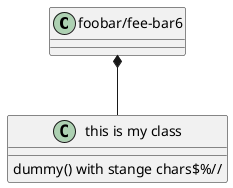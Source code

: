 {
  "sha1": "2su0h1mwftbnhq65s6bgqxaitergfky",
  "insertion": {
    "when": "2024-05-30T20:48:20.086Z",
    "user": "plantuml@gmail.com"
  }
}
@startuml


"foobar/fee-bar6" *-- "this is my class"
"this is my class" : dummy() with stange chars$%//

@enduml
